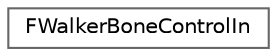 digraph "类继承关系图"
{
 // INTERACTIVE_SVG=YES
 // LATEX_PDF_SIZE
  bgcolor="transparent";
  edge [fontname=Helvetica,fontsize=10,labelfontname=Helvetica,labelfontsize=10];
  node [fontname=Helvetica,fontsize=10,shape=box,height=0.2,width=0.4];
  rankdir="LR";
  Node0 [id="Node000000",label="FWalkerBoneControlIn",height=0.2,width=0.4,color="grey40", fillcolor="white", style="filled",URL="$d8/dcd/structFWalkerBoneControlIn.html",tooltip=" "];
}

